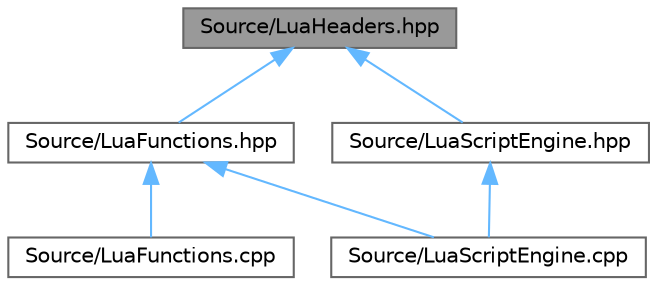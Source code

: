 digraph "Source/LuaHeaders.hpp"
{
 // INTERACTIVE_SVG=YES
 // LATEX_PDF_SIZE
  bgcolor="transparent";
  edge [fontname=Helvetica,fontsize=10,labelfontname=Helvetica,labelfontsize=10];
  node [fontname=Helvetica,fontsize=10,shape=box,height=0.2,width=0.4];
  Node1 [label="Source/LuaHeaders.hpp",height=0.2,width=0.4,color="gray40", fillcolor="grey60", style="filled", fontcolor="black",tooltip=" "];
  Node1 -> Node2 [dir="back",color="steelblue1",style="solid"];
  Node2 [label="Source/LuaFunctions.hpp",height=0.2,width=0.4,color="grey40", fillcolor="white", style="filled",URL="$_lua_functions_8hpp.html",tooltip=" "];
  Node2 -> Node3 [dir="back",color="steelblue1",style="solid"];
  Node3 [label="Source/LuaFunctions.cpp",height=0.2,width=0.4,color="grey40", fillcolor="white", style="filled",URL="$_lua_functions_8cpp.html",tooltip=" "];
  Node2 -> Node4 [dir="back",color="steelblue1",style="solid"];
  Node4 [label="Source/LuaScriptEngine.cpp",height=0.2,width=0.4,color="grey40", fillcolor="white", style="filled",URL="$_lua_script_engine_8cpp.html",tooltip=" "];
  Node1 -> Node5 [dir="back",color="steelblue1",style="solid"];
  Node5 [label="Source/LuaScriptEngine.hpp",height=0.2,width=0.4,color="grey40", fillcolor="white", style="filled",URL="$_lua_script_engine_8hpp.html",tooltip="This is the class which actually processes all of the scripts in the script queue,..."];
  Node5 -> Node4 [dir="back",color="steelblue1",style="solid"];
}
